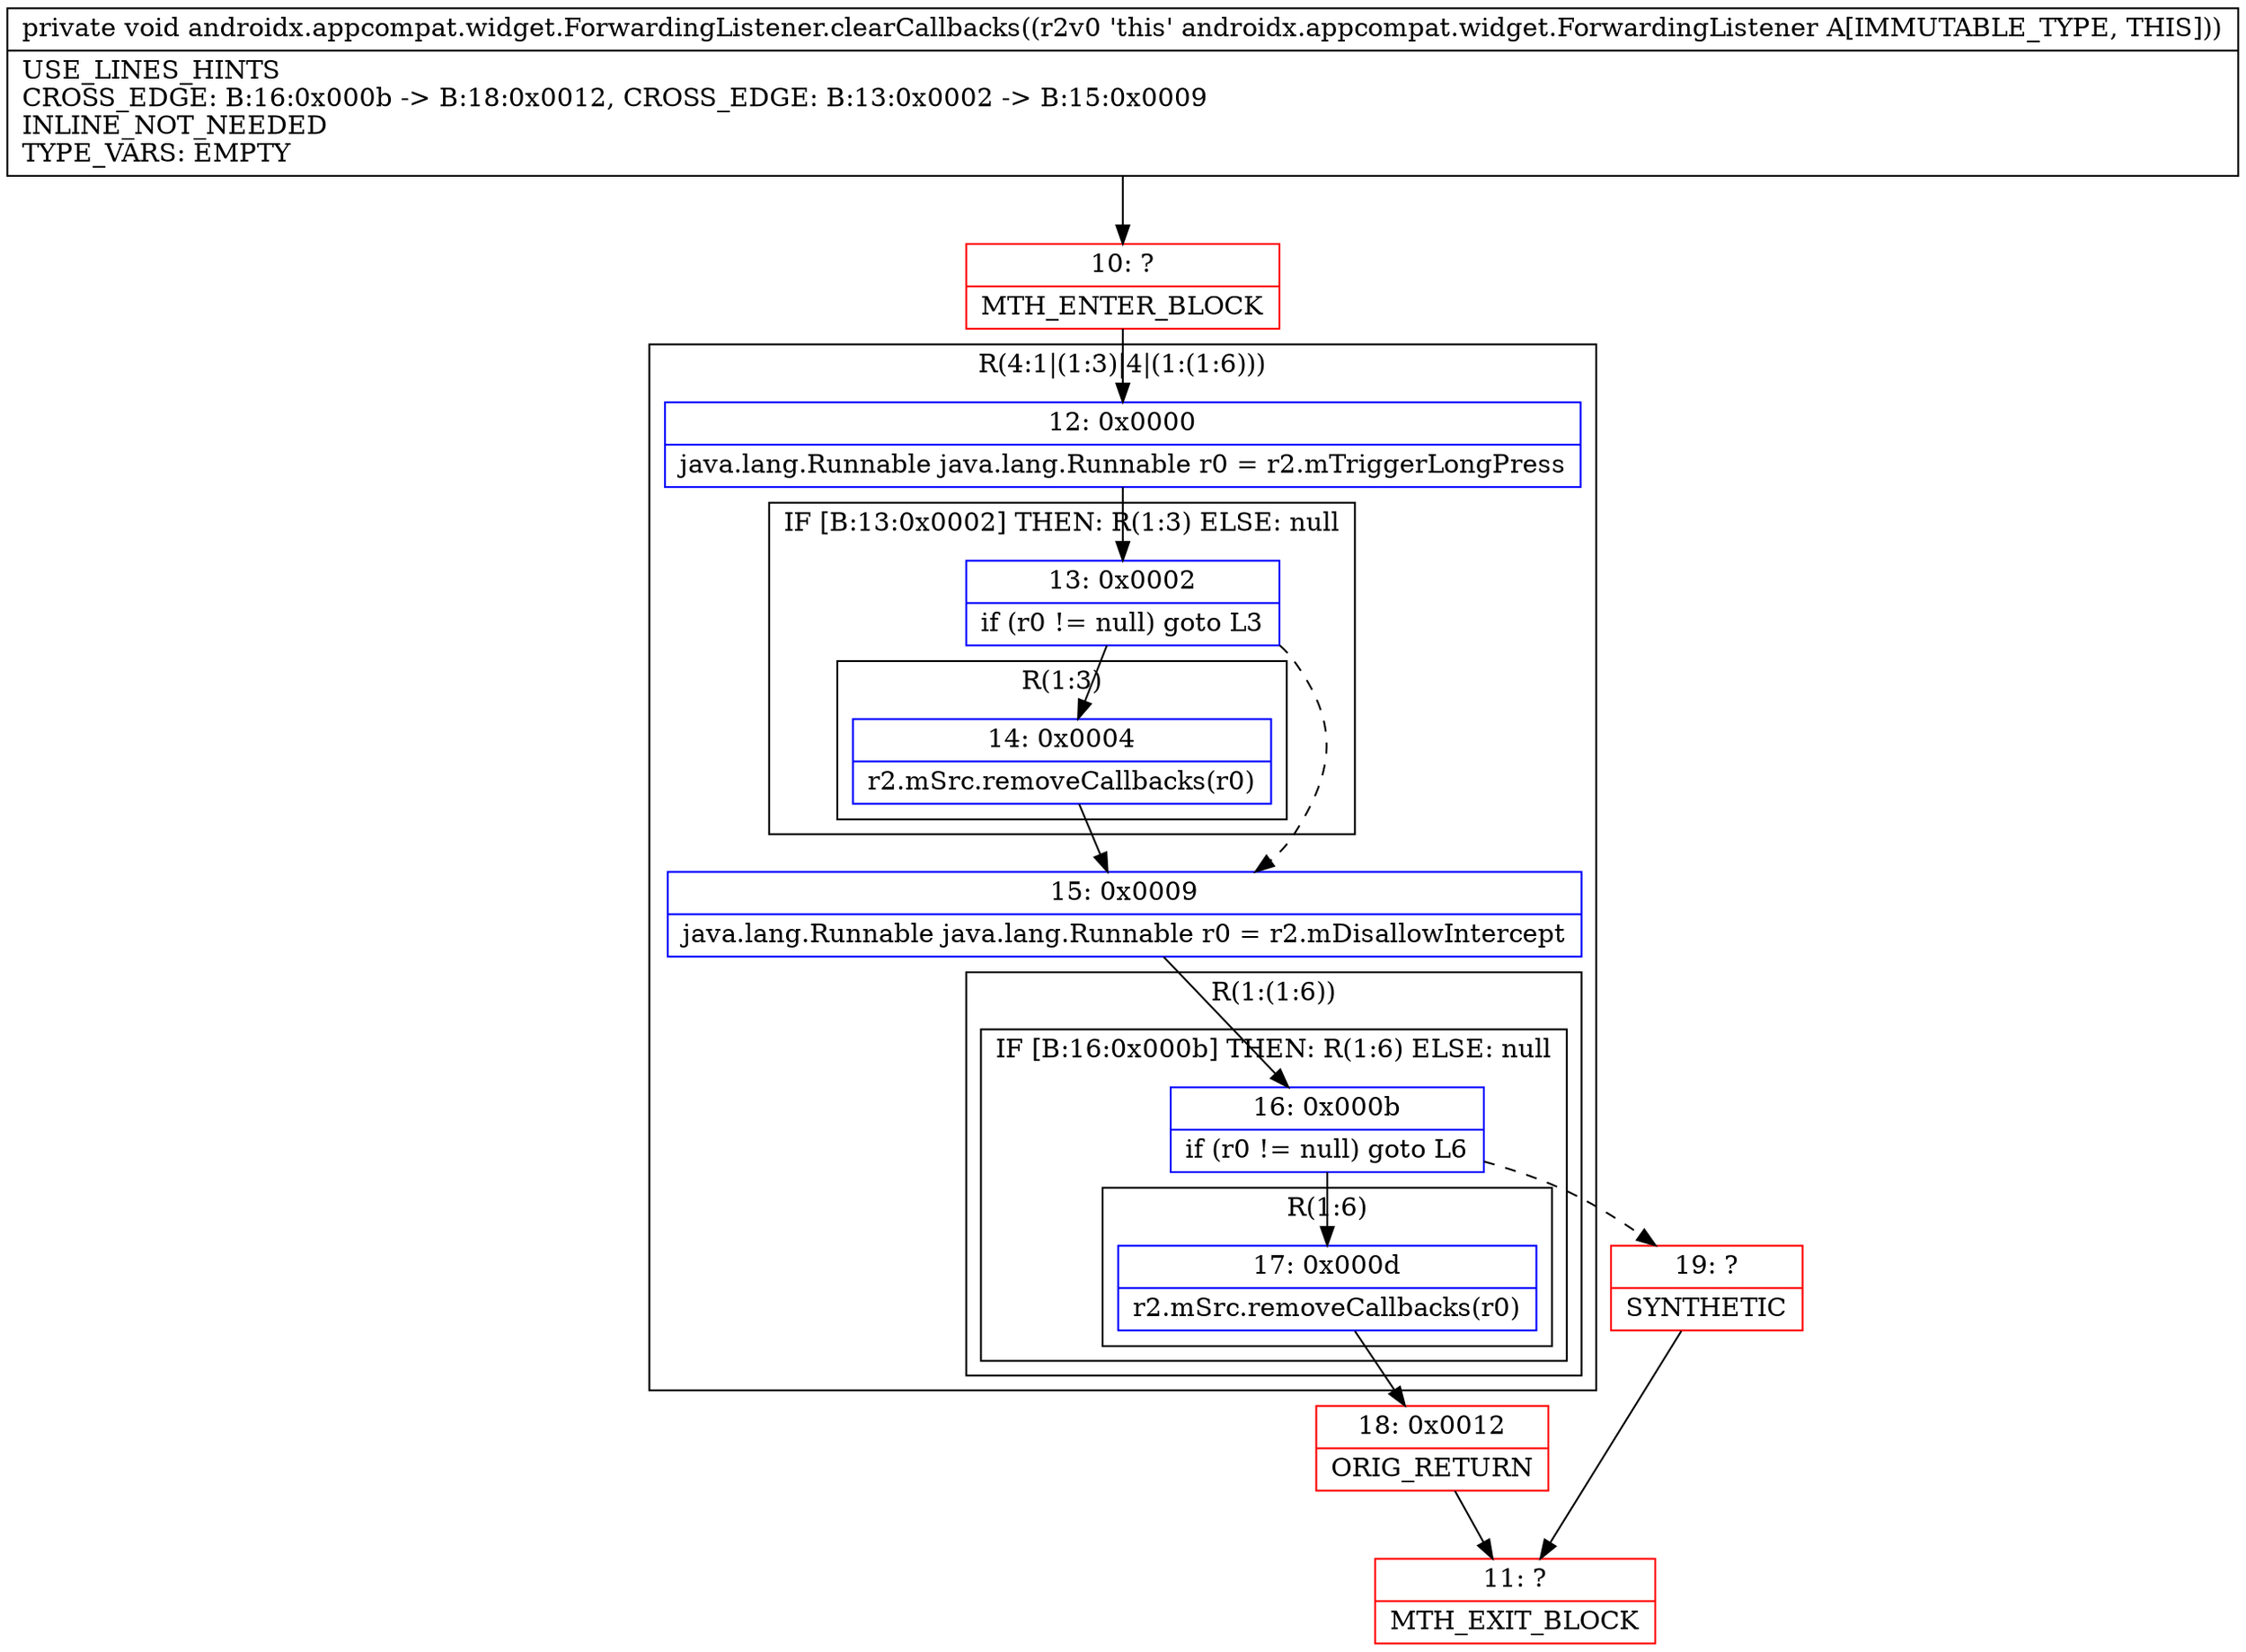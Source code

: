 digraph "CFG forandroidx.appcompat.widget.ForwardingListener.clearCallbacks()V" {
subgraph cluster_Region_1694173881 {
label = "R(4:1|(1:3)|4|(1:(1:6)))";
node [shape=record,color=blue];
Node_12 [shape=record,label="{12\:\ 0x0000|java.lang.Runnable java.lang.Runnable r0 = r2.mTriggerLongPress\l}"];
subgraph cluster_IfRegion_1533617814 {
label = "IF [B:13:0x0002] THEN: R(1:3) ELSE: null";
node [shape=record,color=blue];
Node_13 [shape=record,label="{13\:\ 0x0002|if (r0 != null) goto L3\l}"];
subgraph cluster_Region_1457162895 {
label = "R(1:3)";
node [shape=record,color=blue];
Node_14 [shape=record,label="{14\:\ 0x0004|r2.mSrc.removeCallbacks(r0)\l}"];
}
}
Node_15 [shape=record,label="{15\:\ 0x0009|java.lang.Runnable java.lang.Runnable r0 = r2.mDisallowIntercept\l}"];
subgraph cluster_Region_1099563300 {
label = "R(1:(1:6))";
node [shape=record,color=blue];
subgraph cluster_IfRegion_144764956 {
label = "IF [B:16:0x000b] THEN: R(1:6) ELSE: null";
node [shape=record,color=blue];
Node_16 [shape=record,label="{16\:\ 0x000b|if (r0 != null) goto L6\l}"];
subgraph cluster_Region_884120947 {
label = "R(1:6)";
node [shape=record,color=blue];
Node_17 [shape=record,label="{17\:\ 0x000d|r2.mSrc.removeCallbacks(r0)\l}"];
}
}
}
}
Node_10 [shape=record,color=red,label="{10\:\ ?|MTH_ENTER_BLOCK\l}"];
Node_18 [shape=record,color=red,label="{18\:\ 0x0012|ORIG_RETURN\l}"];
Node_11 [shape=record,color=red,label="{11\:\ ?|MTH_EXIT_BLOCK\l}"];
Node_19 [shape=record,color=red,label="{19\:\ ?|SYNTHETIC\l}"];
MethodNode[shape=record,label="{private void androidx.appcompat.widget.ForwardingListener.clearCallbacks((r2v0 'this' androidx.appcompat.widget.ForwardingListener A[IMMUTABLE_TYPE, THIS]))  | USE_LINES_HINTS\lCROSS_EDGE: B:16:0x000b \-\> B:18:0x0012, CROSS_EDGE: B:13:0x0002 \-\> B:15:0x0009\lINLINE_NOT_NEEDED\lTYPE_VARS: EMPTY\l}"];
MethodNode -> Node_10;Node_12 -> Node_13;
Node_13 -> Node_14;
Node_13 -> Node_15[style=dashed];
Node_14 -> Node_15;
Node_15 -> Node_16;
Node_16 -> Node_17;
Node_16 -> Node_19[style=dashed];
Node_17 -> Node_18;
Node_10 -> Node_12;
Node_18 -> Node_11;
Node_19 -> Node_11;
}


